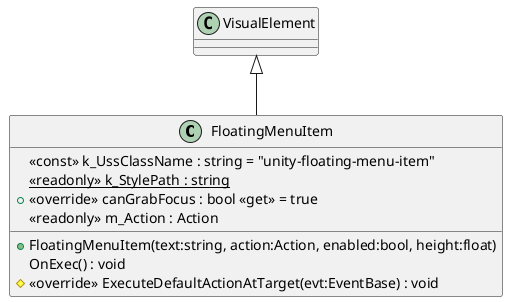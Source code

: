 @startuml
class FloatingMenuItem {
    <<const>> k_UssClassName : string = "unity-floating-menu-item"
    {static} <<readonly>> k_StylePath : string
    + <<override>> canGrabFocus : bool <<get>> = true
    <<readonly>> m_Action : Action
    + FloatingMenuItem(text:string, action:Action, enabled:bool, height:float)
    OnExec() : void
    # <<override>> ExecuteDefaultActionAtTarget(evt:EventBase) : void
}
VisualElement <|-- FloatingMenuItem
@enduml

